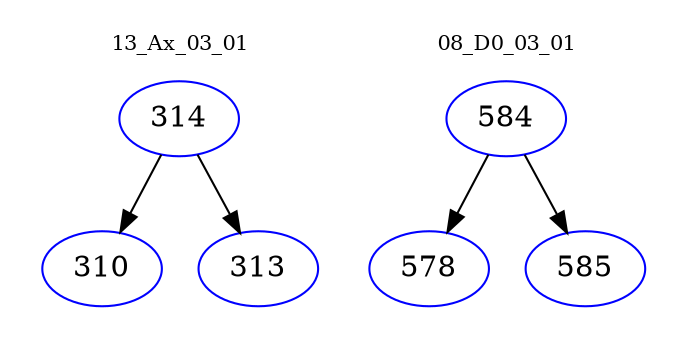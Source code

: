 digraph{
subgraph cluster_0 {
color = white
label = "13_Ax_03_01";
fontsize=10;
T0_314 [label="314", color="blue"]
T0_314 -> T0_310 [color="black"]
T0_310 [label="310", color="blue"]
T0_314 -> T0_313 [color="black"]
T0_313 [label="313", color="blue"]
}
subgraph cluster_1 {
color = white
label = "08_D0_03_01";
fontsize=10;
T1_584 [label="584", color="blue"]
T1_584 -> T1_578 [color="black"]
T1_578 [label="578", color="blue"]
T1_584 -> T1_585 [color="black"]
T1_585 [label="585", color="blue"]
}
}
